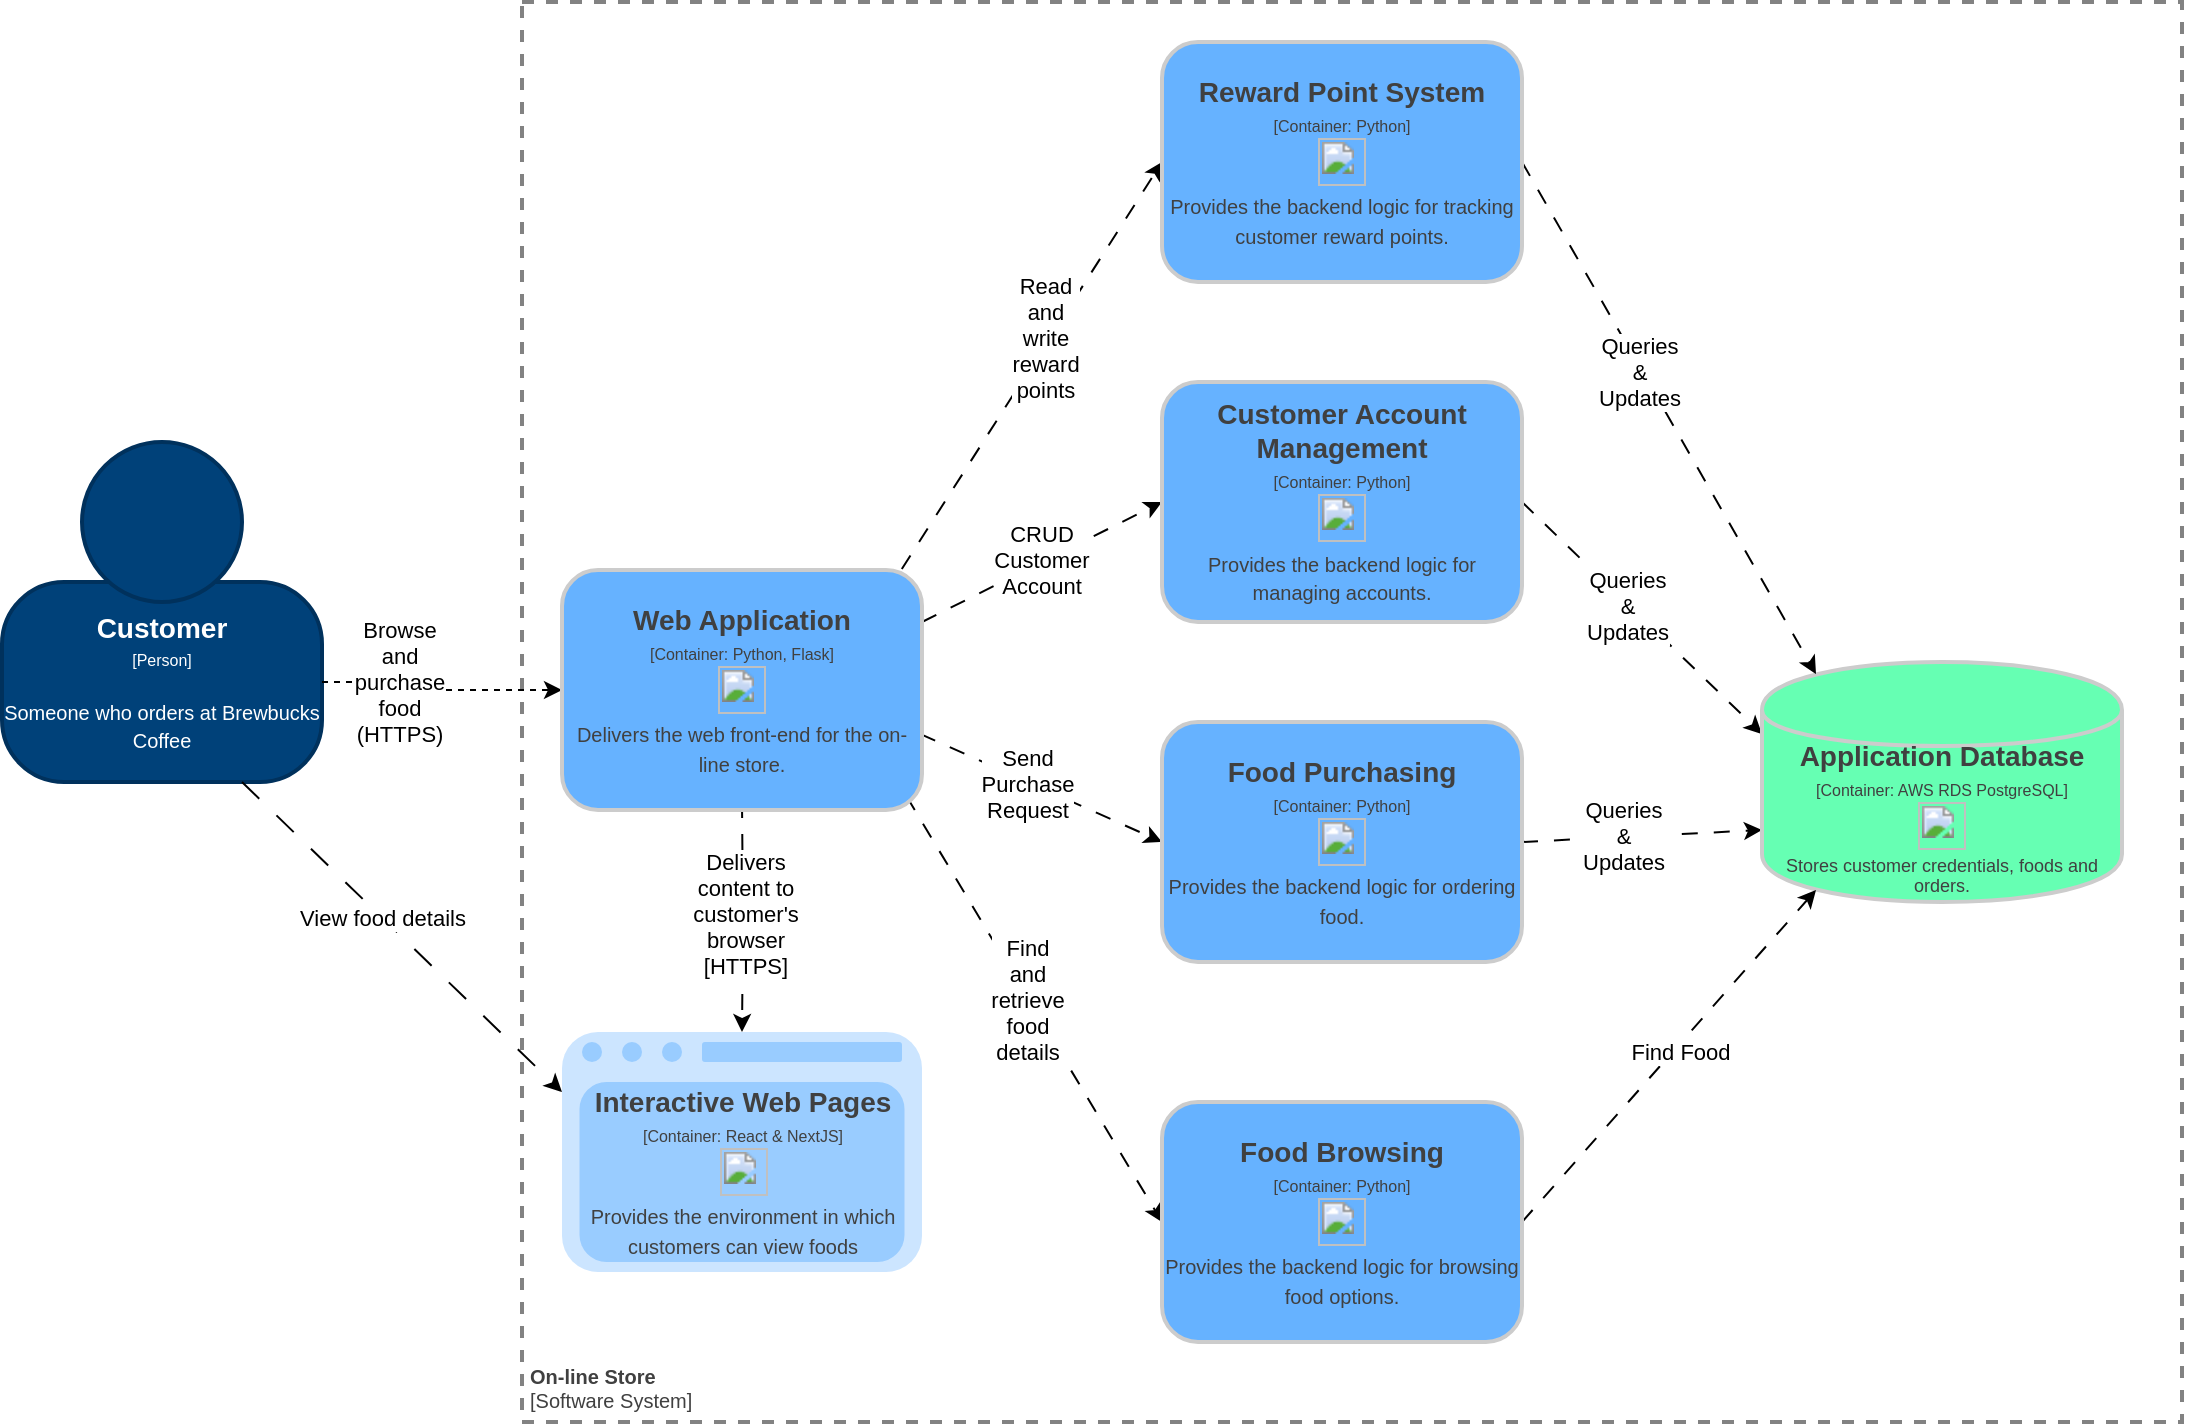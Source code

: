 <mxfile version="24.3.1" type="device">
  <diagram id="UJlyGFXVCkptwmDJzh81" name="Page-1">
    <mxGraphModel dx="1004" dy="678" grid="1" gridSize="10" guides="1" tooltips="1" connect="1" arrows="1" fold="1" page="1" pageScale="1" pageWidth="1169" pageHeight="827" background="#ffffff" math="0" shadow="0">
      <root>
        <object label="" id="0">
          <mxCell />
        </object>
        <mxCell id="1" parent="0" />
        <object label="" placeholders="1" instruction="edit data of the lower shape within the group" id="5cVvOpawmlWqnZKX2nME-7">
          <mxCell style="group;resizable=0;rotatable=0;allowArrows=0;" parent="1" vertex="1" connectable="0">
            <mxGeometry x="20" y="290" width="160" height="170" as="geometry" />
          </mxCell>
        </object>
        <object label="&lt;div style=&quot;color: rgb(255 , 255 , 255) ; white-space: normal&quot;&gt;&lt;span style=&quot;font-size: 14px&quot;&gt;&lt;b&gt;%name%&lt;/b&gt;&lt;/span&gt;&lt;/div&gt;&lt;div style=&quot;color: rgb(255 , 255 , 255) ; white-space: normal&quot;&gt;&lt;font style=&quot;font-size: 8px&quot;&gt;[Person]&lt;/font&gt;&lt;/div&gt;&lt;div style=&quot;color: rgb(255 , 255 , 255) ; white-space: normal ; font-size: 8px&quot;&gt;&lt;span style=&quot;font-size: x-small&quot;&gt;&lt;br&gt;&lt;/span&gt;&lt;/div&gt;&lt;div style=&quot;color: rgb(255 , 255 , 255) ; white-space: normal&quot;&gt;&lt;font size=&quot;1&quot;&gt;%description%&lt;/font&gt;&lt;/div&gt;" name="Customer" description="Someone who orders at Brewbucks Coffee" placeholders="1" id="5cVvOpawmlWqnZKX2nME-5">
          <mxCell style="rounded=1;whiteSpace=wrap;html=1;strokeColor=#00315C;fillColor=#004179;fontColor=#000000;arcSize=31;rotatable=0;strokeWidth=2;metaEdit=1;allowArrows=0;" parent="5cVvOpawmlWqnZKX2nME-7" vertex="1">
            <mxGeometry y="70" width="160" height="100" as="geometry" />
          </mxCell>
        </object>
        <mxCell id="5cVvOpawmlWqnZKX2nME-6" value="" style="ellipse;whiteSpace=wrap;html=1;aspect=fixed;strokeColor=#00315C;fillColor=#004179;fontColor=#000000;rotatable=0;strokeWidth=2;allowArrows=0;" parent="5cVvOpawmlWqnZKX2nME-7" vertex="1">
          <mxGeometry x="40" width="80" height="80" as="geometry" />
        </mxCell>
        <object label="&lt;font style=&quot;font-size: 10px&quot;&gt;&lt;b&gt;%name%&lt;/b&gt;&lt;br style=&quot;font-size: 10px&quot;&gt;[Software System]&lt;/font&gt;" placeholders="1" name="On-line Store" id="5cVvOpawmlWqnZKX2nME-8">
          <mxCell style="rounded=0;whiteSpace=wrap;html=1;strokeColor=#828282;fontColor=#404040;align=left;labelPosition=center;verticalLabelPosition=middle;verticalAlign=bottom;strokeWidth=2;perimeterSpacing=0;spacing=4;spacingTop=0;fontSize=10;fillColor=none;dashed=1;rotatable=0;metaEdit=1;allowArrows=0;" parent="1" vertex="1">
            <mxGeometry x="280" y="70" width="830" height="710" as="geometry" />
          </mxCell>
        </object>
        <mxCell id="ZFZfMnJs7HL2lw4cmxaP-10" style="edgeStyle=orthogonalEdgeStyle;rounded=0;orthogonalLoop=1;jettySize=auto;html=1;exitX=1;exitY=0.5;exitDx=0;exitDy=0;entryX=0;entryY=0.5;entryDx=0;entryDy=0;dashed=1;" parent="1" source="5cVvOpawmlWqnZKX2nME-5" edge="1" target="A803iBBg6vPyRcOmnQ50-1">
          <mxGeometry relative="1" as="geometry">
            <mxPoint x="322.92" y="414.24" as="targetPoint" />
          </mxGeometry>
        </mxCell>
        <mxCell id="ZFZfMnJs7HL2lw4cmxaP-11" value="&lt;font style=&quot;font-size: 11px;&quot;&gt;Browse and purchase food (HTTPS)&lt;/font&gt;" style="edgeLabel;html=1;align=center;verticalAlign=middle;resizable=1;points=[];imageAspect=1;expand=0;movable=1;recursiveResize=0;whiteSpace=wrap;" parent="ZFZfMnJs7HL2lw4cmxaP-10" vertex="1" connectable="0">
          <mxGeometry x="-0.078" relative="1" as="geometry">
            <mxPoint x="-18" as="offset" />
          </mxGeometry>
        </mxCell>
        <mxCell id="z5IH9APNfa8hOaEbaLJD-11" style="rounded=0;orthogonalLoop=1;jettySize=auto;html=1;dashed=1;dashPattern=8 8;exitX=0.996;exitY=0.717;exitDx=0;exitDy=0;exitPerimeter=0;entryX=0;entryY=0.5;entryDx=0;entryDy=0;" parent="1" target="A803iBBg6vPyRcOmnQ50-5" edge="1">
          <mxGeometry relative="1" as="geometry">
            <mxPoint x="479.28" y="436.04" as="sourcePoint" />
            <mxPoint x="590" y="490" as="targetPoint" />
          </mxGeometry>
        </mxCell>
        <mxCell id="z5IH9APNfa8hOaEbaLJD-12" value="Send Purchase Request" style="edgeLabel;html=1;align=center;verticalAlign=middle;resizable=1;points=[];whiteSpace=wrap;" parent="z5IH9APNfa8hOaEbaLJD-11" vertex="1" connectable="0">
          <mxGeometry x="-0.098" y="-1" relative="1" as="geometry">
            <mxPoint as="offset" />
          </mxGeometry>
        </mxCell>
        <mxCell id="z5IH9APNfa8hOaEbaLJD-13" style="rounded=0;orthogonalLoop=1;jettySize=auto;html=1;exitX=0.957;exitY=0.976;exitDx=0;exitDy=0;exitPerimeter=0;dashed=1;dashPattern=8 8;entryX=0;entryY=0.5;entryDx=0;entryDy=0;" parent="1" target="A803iBBg6vPyRcOmnQ50-6" edge="1">
          <mxGeometry relative="1" as="geometry">
            <mxPoint x="472.26" y="467.12" as="sourcePoint" />
            <mxPoint x="590" y="680" as="targetPoint" />
          </mxGeometry>
        </mxCell>
        <mxCell id="z5IH9APNfa8hOaEbaLJD-14" value="Find and retrieve food details" style="edgeLabel;html=1;align=center;verticalAlign=middle;resizable=1;points=[];whiteSpace=wrap;" parent="z5IH9APNfa8hOaEbaLJD-13" vertex="1" connectable="0">
          <mxGeometry x="-0.046" y="-1" relative="1" as="geometry">
            <mxPoint as="offset" />
          </mxGeometry>
        </mxCell>
        <mxCell id="z5IH9APNfa8hOaEbaLJD-15" style="rounded=0;orthogonalLoop=1;jettySize=auto;html=1;exitX=0.944;exitY=0.029;exitDx=0;exitDy=0;entryX=0;entryY=0.5;entryDx=0;entryDy=0;dashed=1;dashPattern=8 8;exitPerimeter=0;" parent="1" target="A803iBBg6vPyRcOmnQ50-2" edge="1">
          <mxGeometry relative="1" as="geometry">
            <mxPoint x="469.92" y="353.48" as="sourcePoint" />
            <mxPoint x="590" y="150" as="targetPoint" />
          </mxGeometry>
        </mxCell>
        <mxCell id="z5IH9APNfa8hOaEbaLJD-16" value="Read and write reward points" style="edgeLabel;html=1;align=center;verticalAlign=middle;resizable=1;points=[];whiteSpace=wrap;" parent="z5IH9APNfa8hOaEbaLJD-15" vertex="1" connectable="0">
          <mxGeometry x="0.127" y="2" relative="1" as="geometry">
            <mxPoint as="offset" />
          </mxGeometry>
        </mxCell>
        <mxCell id="z5IH9APNfa8hOaEbaLJD-45" style="edgeStyle=orthogonalEdgeStyle;rounded=0;orthogonalLoop=1;jettySize=auto;html=1;exitX=0.5;exitY=1;exitDx=0;exitDy=0;entryX=0.5;entryY=0;entryDx=0;entryDy=0;dashed=1;dashPattern=8 8;" parent="1" target="z5IH9APNfa8hOaEbaLJD-35" edge="1">
          <mxGeometry relative="1" as="geometry">
            <mxPoint x="390" y="470" as="sourcePoint" />
          </mxGeometry>
        </mxCell>
        <mxCell id="z5IH9APNfa8hOaEbaLJD-46" value="Delivers content to customer&#39;s browser [HTTPS]" style="edgeLabel;html=1;align=center;verticalAlign=middle;resizable=1;points=[];whiteSpace=wrap;" parent="z5IH9APNfa8hOaEbaLJD-45" vertex="1" connectable="0">
          <mxGeometry x="-0.04" y="1" relative="1" as="geometry">
            <mxPoint as="offset" />
          </mxGeometry>
        </mxCell>
        <mxCell id="z5IH9APNfa8hOaEbaLJD-21" style="rounded=0;orthogonalLoop=1;jettySize=auto;html=1;exitX=1;exitY=0.5;exitDx=0;exitDy=0;entryX=0;entryY=0.3;entryDx=0;entryDy=0;dashed=1;dashPattern=8 8;" parent="1" source="A803iBBg6vPyRcOmnQ50-3" target="z5IH9APNfa8hOaEbaLJD-8" edge="1">
          <mxGeometry relative="1" as="geometry">
            <mxPoint x="770" y="320" as="sourcePoint" />
          </mxGeometry>
        </mxCell>
        <mxCell id="z5IH9APNfa8hOaEbaLJD-22" value="Queries &amp;amp; Updates" style="edgeLabel;html=1;align=center;verticalAlign=middle;resizable=1;points=[];whiteSpace=wrap;" parent="z5IH9APNfa8hOaEbaLJD-21" vertex="1" connectable="0">
          <mxGeometry x="-0.112" relative="1" as="geometry">
            <mxPoint as="offset" />
          </mxGeometry>
        </mxCell>
        <mxCell id="z5IH9APNfa8hOaEbaLJD-19" style="rounded=0;orthogonalLoop=1;jettySize=auto;html=1;exitX=1;exitY=0.5;exitDx=0;exitDy=0;entryX=0;entryY=0.7;entryDx=0;entryDy=0;dashed=1;dashPattern=8 8;" parent="1" source="A803iBBg6vPyRcOmnQ50-5" target="z5IH9APNfa8hOaEbaLJD-8" edge="1">
          <mxGeometry relative="1" as="geometry">
            <mxPoint x="770" y="490" as="sourcePoint" />
          </mxGeometry>
        </mxCell>
        <mxCell id="z5IH9APNfa8hOaEbaLJD-20" value="Queries &amp;amp; Updates" style="edgeLabel;html=1;align=center;verticalAlign=middle;resizable=1;points=[];whiteSpace=wrap;" parent="z5IH9APNfa8hOaEbaLJD-19" vertex="1" connectable="0">
          <mxGeometry x="-0.15" y="1" relative="1" as="geometry">
            <mxPoint as="offset" />
          </mxGeometry>
        </mxCell>
        <object label="&lt;div&gt;&lt;b style=&quot;font-size: 14px&quot;&gt;%name%&lt;/b&gt;&lt;br&gt;&lt;/div&gt;&lt;div style=&quot;font-size: 12px&quot;&gt;&lt;font style=&quot;font-size: 8px&quot;&gt;[Container: %technology%]&lt;/font&gt;&lt;/div&gt;&lt;div style=&quot;font-size: 8px&quot;&gt;&lt;font style=&quot;line-height: 9.6px&quot;&gt;%technology-img-tag%&lt;br&gt;&lt;/font&gt;&lt;/div&gt;&lt;div&gt;&lt;font&gt;%description%&lt;/font&gt;&lt;/div&gt;" placeholders="1" name="Application Database" description="Stores customer credentials, foods and orders." technology="AWS RDS PostgreSQL" technology-img-tag="&lt;img src=&quot;https://upload.wikimedia.org/wikipedia/commons/2/29/Postgresql_elephant.svg&quot; width=&quot;24&quot; height=&quot;24&quot;&gt;" id="z5IH9APNfa8hOaEbaLJD-8">
          <mxCell style="shape=cylinder;whiteSpace=wrap;html=1;boundedLbl=1;backgroundOutline=1;strokeColor=#CCCCCC;strokeWidth=2;fillColor=#66FFB3;fontSize=9;fontColor=#404040;align=center;resizable=0;rotatable=0;verticalAlign=middle;spacing=2;metaEdit=1;allowArrows=0;" parent="1" vertex="1">
            <mxGeometry x="900" y="400" width="180" height="120" as="geometry" />
          </mxCell>
        </object>
        <mxCell id="z5IH9APNfa8hOaEbaLJD-9" value="" style="rounded=0;orthogonalLoop=1;jettySize=auto;exitX=1;exitY=0.25;exitDx=0;exitDy=0;entryX=0;entryY=0.5;entryDx=0;entryDy=0;dashed=1;dashPattern=8 8;html=1;" parent="1" target="A803iBBg6vPyRcOmnQ50-3" edge="1">
          <mxGeometry relative="1" as="geometry">
            <mxPoint x="480" y="380" as="sourcePoint" />
            <mxPoint x="600.08" y="320" as="targetPoint" />
          </mxGeometry>
        </mxCell>
        <mxCell id="z5IH9APNfa8hOaEbaLJD-10" value="CRUD Customer Account" style="edgeLabel;html=1;align=center;verticalAlign=middle;resizable=1;points=[];whiteSpace=wrap;" parent="z5IH9APNfa8hOaEbaLJD-9" vertex="1" connectable="0">
          <mxGeometry x="0.008" y="1" relative="1" as="geometry">
            <mxPoint as="offset" />
          </mxGeometry>
        </mxCell>
        <mxCell id="z5IH9APNfa8hOaEbaLJD-17" style="rounded=0;orthogonalLoop=1;jettySize=auto;html=1;exitX=1;exitY=0.5;exitDx=0;exitDy=0;entryX=0.15;entryY=0.95;entryDx=0;entryDy=0;entryPerimeter=0;dashed=1;dashPattern=8 8;" parent="1" source="A803iBBg6vPyRcOmnQ50-6" target="z5IH9APNfa8hOaEbaLJD-8" edge="1">
          <mxGeometry relative="1" as="geometry">
            <mxPoint x="770" y="650" as="sourcePoint" />
          </mxGeometry>
        </mxCell>
        <mxCell id="z5IH9APNfa8hOaEbaLJD-18" value="Find Food" style="edgeLabel;html=1;align=center;verticalAlign=middle;resizable=0;points=[];" parent="z5IH9APNfa8hOaEbaLJD-17" vertex="1" connectable="0">
          <mxGeometry x="0.046" y="-3" relative="1" as="geometry">
            <mxPoint as="offset" />
          </mxGeometry>
        </mxCell>
        <mxCell id="z5IH9APNfa8hOaEbaLJD-23" style="rounded=0;orthogonalLoop=1;jettySize=auto;html=1;exitX=1;exitY=0.5;exitDx=0;exitDy=0;entryX=0.15;entryY=0.05;entryDx=0;entryDy=0;entryPerimeter=0;dashed=1;dashPattern=8 8;" parent="1" source="A803iBBg6vPyRcOmnQ50-2" target="z5IH9APNfa8hOaEbaLJD-8" edge="1">
          <mxGeometry relative="1" as="geometry">
            <mxPoint x="770" y="180" as="sourcePoint" />
          </mxGeometry>
        </mxCell>
        <mxCell id="z5IH9APNfa8hOaEbaLJD-24" value="Queries &amp;amp; Updates" style="edgeLabel;html=1;align=center;verticalAlign=middle;resizable=1;points=[];whiteSpace=wrap;" parent="z5IH9APNfa8hOaEbaLJD-23" vertex="1" connectable="0">
          <mxGeometry x="-0.183" y="-1" relative="1" as="geometry">
            <mxPoint as="offset" />
          </mxGeometry>
        </mxCell>
        <object label="&lt;div&gt;&lt;span style=&quot;font-size: 14px&quot;&gt;&lt;b&gt;%name%&lt;/b&gt;&lt;/span&gt;&lt;/div&gt;&lt;div&gt;&lt;span style=&quot;font-size: 8px&quot;&gt;[Component: %technology%]&lt;/span&gt;&lt;/div&gt;&lt;div&gt;&lt;span style=&quot;font-size: 8px&quot;&gt;&lt;br&gt;&lt;/span&gt;&lt;/div&gt;&lt;div&gt;&lt;font size=&quot;1&quot;&gt;%description%&lt;/font&gt;&lt;/div&gt;" placeholders="1" name="" technology="" description="" id="z5IH9APNfa8hOaEbaLJD-35">
          <mxCell style="rounded=1;whiteSpace=wrap;html=1;fillColor=#CCE5FF;strokeColor=none;resizable=0;rotatable=0;strokeWidth=2;metaEdit=1;allowArrows=0;fontColor=#ffffff;" parent="1" vertex="1">
            <mxGeometry x="300" y="585" width="180" height="120" as="geometry" />
          </mxCell>
        </object>
        <mxCell id="z5IH9APNfa8hOaEbaLJD-36" value="" style="rounded=1;whiteSpace=wrap;html=1;fillColor=#99CCFF;fontColor=#ffffff;strokeColor=none;glass=0;" parent="1" vertex="1">
          <mxGeometry x="370" y="590" width="100" height="10" as="geometry" />
        </mxCell>
        <mxCell id="z5IH9APNfa8hOaEbaLJD-37" value="" style="ellipse;whiteSpace=wrap;html=1;fillColor=#99CCFF;strokeColor=none;" parent="1" vertex="1">
          <mxGeometry x="350" y="590" width="10" height="10" as="geometry" />
        </mxCell>
        <mxCell id="z5IH9APNfa8hOaEbaLJD-38" value="" style="ellipse;whiteSpace=wrap;html=1;fillColor=#99CCFF;strokeColor=none;connectable=0;" parent="1" vertex="1">
          <mxGeometry x="310" y="590" width="10" height="10" as="geometry" />
        </mxCell>
        <mxCell id="z5IH9APNfa8hOaEbaLJD-39" value="" style="ellipse;whiteSpace=wrap;html=1;fillColor=#99CCFF;strokeColor=none;" parent="1" vertex="1">
          <mxGeometry x="330" y="590" width="10" height="10" as="geometry" />
        </mxCell>
        <mxCell id="z5IH9APNfa8hOaEbaLJD-43" style="rounded=0;orthogonalLoop=1;jettySize=auto;html=1;exitX=0.75;exitY=1;exitDx=0;exitDy=0;entryX=0;entryY=0.25;entryDx=0;entryDy=0;dashed=1;dashPattern=12 12;" parent="1" source="5cVvOpawmlWqnZKX2nME-5" target="z5IH9APNfa8hOaEbaLJD-35" edge="1">
          <mxGeometry relative="1" as="geometry" />
        </mxCell>
        <mxCell id="z5IH9APNfa8hOaEbaLJD-44" value="View food details" style="edgeLabel;html=1;align=center;verticalAlign=middle;resizable=0;points=[];" parent="z5IH9APNfa8hOaEbaLJD-43" vertex="1" connectable="0">
          <mxGeometry x="-0.129" relative="1" as="geometry">
            <mxPoint as="offset" />
          </mxGeometry>
        </mxCell>
        <object label="&lt;div&gt;&lt;span style=&quot;font-size: 14px&quot;&gt;&lt;b&gt;%name%&lt;/b&gt;&lt;/span&gt;&lt;/div&gt;&lt;div&gt;&lt;span style=&quot;font-size: 8px&quot;&gt;[Container: %technology%]&lt;/span&gt;&lt;/div&gt;&lt;div&gt;&lt;span style=&quot;font-size: 8px&quot;&gt;%technology-img-tag%&lt;/span&gt;&lt;/div&gt;&lt;div&gt;&lt;font size=&quot;1&quot;&gt;%description%&lt;/font&gt;&lt;/div&gt;" placeholders="1" name="Web Application" technology="Python, Flask" description="Delivers the web front-end for the on-line store." technology-img-tag="&lt;img src=&quot;https://upload.wikimedia.org/wikipedia/commons/c/c3/Python-logo-notext.svg&quot; width=&quot;24&quot; height=&quot;24&quot;&gt;" id="A803iBBg6vPyRcOmnQ50-1">
          <mxCell style="rounded=1;whiteSpace=wrap;html=1;fillColor=#66B2FF;fontColor=#404040;strokeColor=#CCCCCC;resizable=0;rotatable=0;strokeWidth=2;metaEdit=1;allowArrows=0;" vertex="1" parent="1">
            <mxGeometry x="300" y="354" width="180" height="120" as="geometry" />
          </mxCell>
        </object>
        <object label="&lt;div&gt;&lt;span style=&quot;font-size: 14px&quot;&gt;&lt;b&gt;%name%&lt;/b&gt;&lt;/span&gt;&lt;/div&gt;&lt;div&gt;&lt;span style=&quot;font-size: 8px&quot;&gt;[Container: %technology%]&lt;/span&gt;&lt;/div&gt;&lt;div&gt;&lt;span style=&quot;font-size: 8px&quot;&gt;%technology-img-tag%&lt;/span&gt;&lt;/div&gt;&lt;div&gt;&lt;font size=&quot;1&quot;&gt;%description%&lt;/font&gt;&lt;/div&gt;" placeholders="1" name="Reward Point System" technology="Python" description="Provides the backend logic for tracking customer reward points." technology-img-tag="&lt;img src=&quot;https://upload.wikimedia.org/wikipedia/commons/c/c3/Python-logo-notext.svg&quot; width=&quot;24&quot; height=&quot;24&quot;&gt;" id="A803iBBg6vPyRcOmnQ50-2">
          <mxCell style="rounded=1;whiteSpace=wrap;html=1;fillColor=#66B2FF;fontColor=#404040;strokeColor=#CCCCCC;resizable=0;rotatable=0;strokeWidth=2;metaEdit=1;allowArrows=0;" vertex="1" parent="1">
            <mxGeometry x="600" y="90" width="180" height="120" as="geometry" />
          </mxCell>
        </object>
        <object label="&lt;div&gt;&lt;span style=&quot;font-size: 14px&quot;&gt;&lt;b&gt;%name%&lt;/b&gt;&lt;/span&gt;&lt;/div&gt;&lt;div&gt;&lt;span style=&quot;font-size: 8px&quot;&gt;[Container: %technology%]&lt;/span&gt;&lt;/div&gt;&lt;div&gt;&lt;span style=&quot;font-size: 8px&quot;&gt;%technology-img-tag%&lt;/span&gt;&lt;/div&gt;&lt;div&gt;&lt;font size=&quot;1&quot;&gt;%description%&lt;/font&gt;&lt;/div&gt;" placeholders="1" name="Customer Account Management" technology="Python" description="Provides the backend logic for managing accounts." technology-img-tag="&lt;img src=&quot;https://upload.wikimedia.org/wikipedia/commons/c/c3/Python-logo-notext.svg&quot; width=&quot;24&quot; height=&quot;24&quot;&gt;" id="A803iBBg6vPyRcOmnQ50-3">
          <mxCell style="rounded=1;whiteSpace=wrap;html=1;fillColor=#66B2FF;fontColor=#404040;strokeColor=#CCCCCC;resizable=0;rotatable=0;strokeWidth=2;metaEdit=1;allowArrows=0;" vertex="1" parent="1">
            <mxGeometry x="600" y="260" width="180" height="120" as="geometry" />
          </mxCell>
        </object>
        <object label="&lt;div&gt;&lt;span style=&quot;font-size: 14px&quot;&gt;&lt;b&gt;%name%&lt;/b&gt;&lt;/span&gt;&lt;/div&gt;&lt;div&gt;&lt;span style=&quot;font-size: 8px&quot;&gt;[Container: %technology%]&lt;/span&gt;&lt;/div&gt;&lt;div&gt;&lt;span style=&quot;font-size: 8px&quot;&gt;%technology-img-tag%&lt;/span&gt;&lt;/div&gt;&lt;div&gt;&lt;font size=&quot;1&quot;&gt;%description%&lt;/font&gt;&lt;/div&gt;" placeholders="1" name="Food Purchasing" technology="Python" description="Provides the backend logic for ordering food." technology-img-tag="&lt;img src=&quot;https://upload.wikimedia.org/wikipedia/commons/c/c3/Python-logo-notext.svg&quot; width=&quot;24&quot; height=&quot;24&quot;&gt;" id="A803iBBg6vPyRcOmnQ50-5">
          <mxCell style="rounded=1;whiteSpace=wrap;html=1;fillColor=#66B2FF;fontColor=#404040;strokeColor=#CCCCCC;resizable=0;rotatable=0;strokeWidth=2;metaEdit=1;allowArrows=0;" vertex="1" parent="1">
            <mxGeometry x="600" y="430" width="180" height="120" as="geometry" />
          </mxCell>
        </object>
        <object label="&lt;div&gt;&lt;span style=&quot;font-size: 14px&quot;&gt;&lt;b&gt;%name%&lt;/b&gt;&lt;/span&gt;&lt;/div&gt;&lt;div&gt;&lt;span style=&quot;font-size: 8px&quot;&gt;[Container: %technology%]&lt;/span&gt;&lt;/div&gt;&lt;div&gt;&lt;span style=&quot;font-size: 8px&quot;&gt;%technology-img-tag%&lt;/span&gt;&lt;/div&gt;&lt;div&gt;&lt;font size=&quot;1&quot;&gt;%description%&lt;/font&gt;&lt;/div&gt;" placeholders="1" name="Food Browsing" technology="Python" description="Provides the backend logic for browsing food options." technology-img-tag="&lt;img src=&quot;https://upload.wikimedia.org/wikipedia/commons/c/c3/Python-logo-notext.svg&quot; width=&quot;24&quot; height=&quot;24&quot;&gt;" id="A803iBBg6vPyRcOmnQ50-6">
          <mxCell style="rounded=1;whiteSpace=wrap;html=1;fillColor=#66B2FF;fontColor=#404040;strokeColor=#CCCCCC;resizable=0;rotatable=0;strokeWidth=2;metaEdit=1;allowArrows=0;" vertex="1" parent="1">
            <mxGeometry x="600" y="620" width="180" height="120" as="geometry" />
          </mxCell>
        </object>
        <object label="&lt;div&gt;&lt;span style=&quot;font-size: 14px&quot;&gt;&lt;b&gt;%name%&lt;/b&gt;&lt;/span&gt;&lt;/div&gt;&lt;div&gt;&lt;span style=&quot;font-size: 8px&quot;&gt;[Container: %technology%]&lt;/span&gt;&lt;/div&gt;&lt;div&gt;&lt;span style=&quot;font-size: 8px&quot;&gt;%technology-img-tag%&lt;/span&gt;&lt;/div&gt;&lt;div&gt;&lt;font size=&quot;1&quot;&gt;%description%&lt;/font&gt;&lt;/div&gt;" placeholders="1" name="Interactive Web Pages" technology="React &amp; NextJS" description="Provides the environment in which customers can view foods" technology-img-tag="&lt;img src=&quot;https://upload.wikimedia.org/wikipedia/commons/3/30/React_Logo_SVG.svg&quot; width=&quot;24&quot; height=&quot;24&quot;&gt;" id="A803iBBg6vPyRcOmnQ50-7">
          <mxCell style="rounded=1;whiteSpace=wrap;html=1;fillColor=#99CCFF;fontColor=#404040;strokeColor=none;resizable=1;rotatable=0;strokeWidth=2;metaEdit=1;allowArrows=0;" vertex="1" parent="1">
            <mxGeometry x="308.75" y="610" width="162.5" height="90" as="geometry" />
          </mxCell>
        </object>
      </root>
    </mxGraphModel>
  </diagram>
</mxfile>
